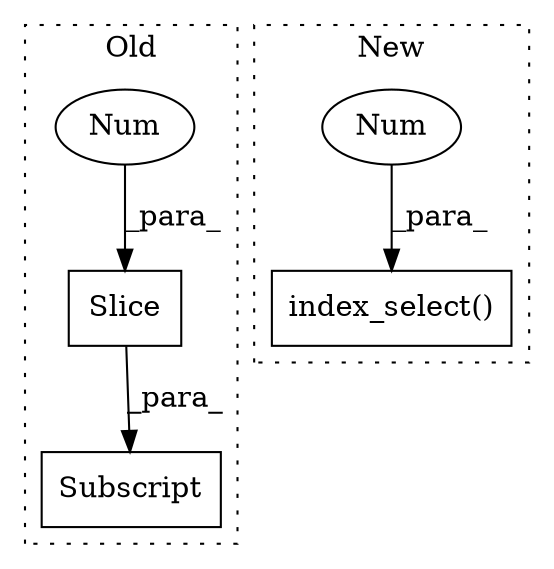 digraph G {
subgraph cluster0 {
1 [label="Slice" a="80" s="2124" l="2" shape="box"];
4 [label="Num" a="76" s="2124" l="1" shape="ellipse"];
5 [label="Subscript" a="63" s="2104,0" l="23,0" shape="box"];
label = "Old";
style="dotted";
}
subgraph cluster1 {
2 [label="index_select()" a="75" s="2243,2265" l="15,1" shape="box"];
3 [label="Num" a="76" s="2258" l="2" shape="ellipse"];
label = "New";
style="dotted";
}
1 -> 5 [label="_para_"];
3 -> 2 [label="_para_"];
4 -> 1 [label="_para_"];
}
